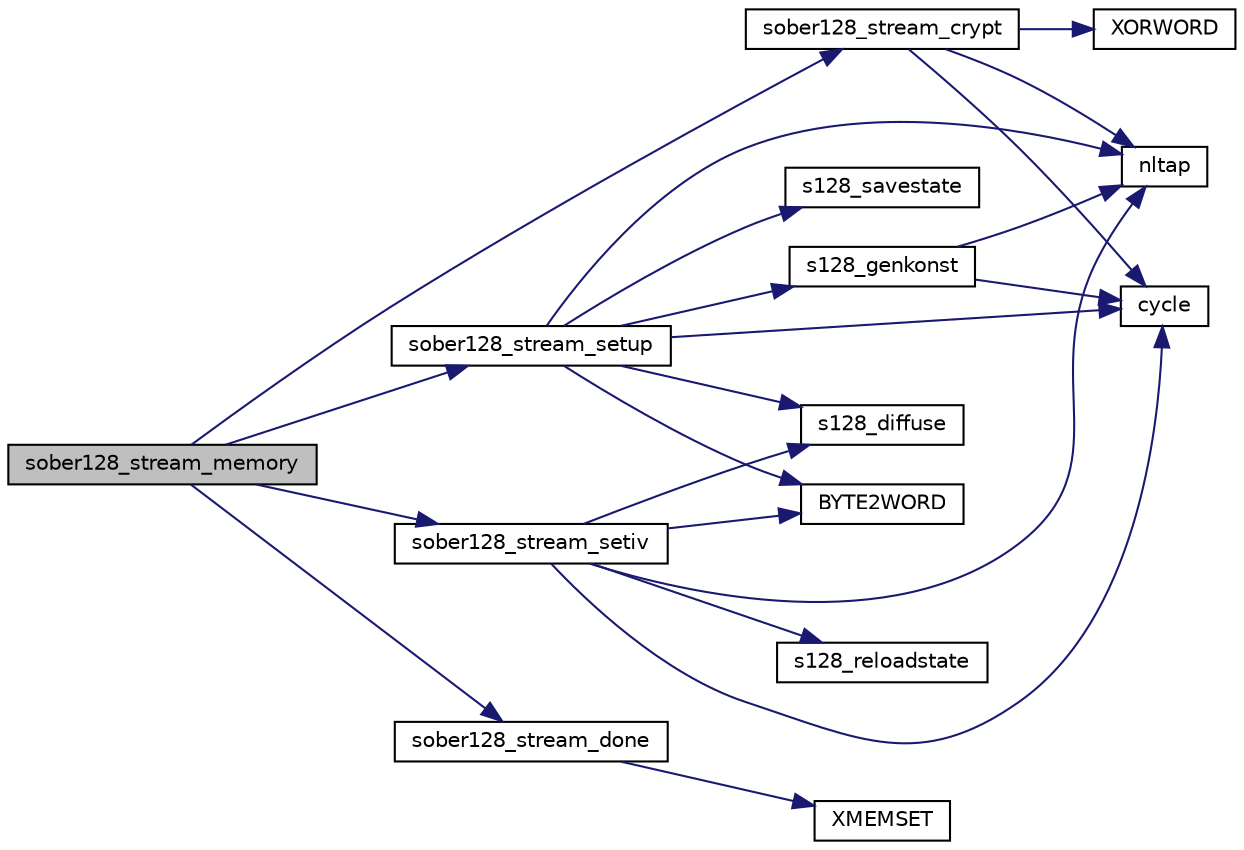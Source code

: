 digraph "sober128_stream_memory"
{
 // LATEX_PDF_SIZE
  edge [fontname="Helvetica",fontsize="10",labelfontname="Helvetica",labelfontsize="10"];
  node [fontname="Helvetica",fontsize="10",shape=record];
  rankdir="LR";
  Node0 [label="sober128_stream_memory",height=0.2,width=0.4,color="black", fillcolor="grey75", style="filled", fontcolor="black",tooltip="Encrypt (or decrypt) bytes of ciphertext (or plaintext) with SOBER128."];
  Node0 -> Node1 [color="midnightblue",fontsize="10",style="solid"];
  Node1 [label="sober128_stream_crypt",height=0.2,width=0.4,color="black", fillcolor="white", style="filled",URL="$sober128__stream_8c.html#ae518d65a1bd918959e0d52e3f7d963de",tooltip="Encrypt (or decrypt) bytes of ciphertext (or plaintext) with Sober128."];
  Node1 -> Node2 [color="midnightblue",fontsize="10",style="solid"];
  Node2 [label="cycle",height=0.2,width=0.4,color="black", fillcolor="white", style="filled",URL="$sober128__stream_8c.html#a5ee309e1f2da8afec6f25f826763f55d",tooltip=" "];
  Node1 -> Node3 [color="midnightblue",fontsize="10",style="solid"];
  Node3 [label="nltap",height=0.2,width=0.4,color="black", fillcolor="white", style="filled",URL="$sober128__stream_8c.html#aa40918d0bb77cd616f54d859fe3ceb34",tooltip=" "];
  Node1 -> Node4 [color="midnightblue",fontsize="10",style="solid"];
  Node4 [label="XORWORD",height=0.2,width=0.4,color="black", fillcolor="white", style="filled",URL="$sober128__stream_8c.html#a272d26d71ca3e6dd2b4282302c91e5bd",tooltip=" "];
  Node0 -> Node5 [color="midnightblue",fontsize="10",style="solid"];
  Node5 [label="sober128_stream_done",height=0.2,width=0.4,color="black", fillcolor="white", style="filled",URL="$sober128__stream_8c.html#a37c4a04830801bac9f4b432b4b45fb2d",tooltip="Terminate and clear Sober128 state."];
  Node5 -> Node6 [color="midnightblue",fontsize="10",style="solid"];
  Node6 [label="XMEMSET",height=0.2,width=0.4,color="black", fillcolor="white", style="filled",URL="$tomcrypt__cfg_8h.html#aa3c34a6f6c61de7da9258b5a30e32c2f",tooltip=" "];
  Node0 -> Node7 [color="midnightblue",fontsize="10",style="solid"];
  Node7 [label="sober128_stream_setiv",height=0.2,width=0.4,color="black", fillcolor="white", style="filled",URL="$sober128__stream_8c.html#aad93d7243d0b6e8bb46f8637c1dab891",tooltip="Set IV to the Sober128 state."];
  Node7 -> Node8 [color="midnightblue",fontsize="10",style="solid"];
  Node8 [label="BYTE2WORD",height=0.2,width=0.4,color="black", fillcolor="white", style="filled",URL="$sober128__stream_8c.html#ae7acc8746ffb536a618b77f0e2042807",tooltip=" "];
  Node7 -> Node2 [color="midnightblue",fontsize="10",style="solid"];
  Node7 -> Node3 [color="midnightblue",fontsize="10",style="solid"];
  Node7 -> Node9 [color="midnightblue",fontsize="10",style="solid"];
  Node9 [label="s128_diffuse",height=0.2,width=0.4,color="black", fillcolor="white", style="filled",URL="$sober128__stream_8c.html#a90d35fdc987c8472cc4390a3dc4c7777",tooltip=" "];
  Node7 -> Node10 [color="midnightblue",fontsize="10",style="solid"];
  Node10 [label="s128_reloadstate",height=0.2,width=0.4,color="black", fillcolor="white", style="filled",URL="$sober128__stream_8c.html#a658f8c5cee73aa58ecf24133861c084d",tooltip=" "];
  Node0 -> Node11 [color="midnightblue",fontsize="10",style="solid"];
  Node11 [label="sober128_stream_setup",height=0.2,width=0.4,color="black", fillcolor="white", style="filled",URL="$sober128__stream_8c.html#a0a1e7b2ff7cfbba83eee53e875ef8d6e",tooltip="Initialize an Sober128 context (only the key)"];
  Node11 -> Node8 [color="midnightblue",fontsize="10",style="solid"];
  Node11 -> Node2 [color="midnightblue",fontsize="10",style="solid"];
  Node11 -> Node3 [color="midnightblue",fontsize="10",style="solid"];
  Node11 -> Node9 [color="midnightblue",fontsize="10",style="solid"];
  Node11 -> Node12 [color="midnightblue",fontsize="10",style="solid"];
  Node12 [label="s128_genkonst",height=0.2,width=0.4,color="black", fillcolor="white", style="filled",URL="$sober128__stream_8c.html#afeb3cc1b4facd7436b991dc552ffb038",tooltip=" "];
  Node12 -> Node2 [color="midnightblue",fontsize="10",style="solid"];
  Node12 -> Node3 [color="midnightblue",fontsize="10",style="solid"];
  Node11 -> Node13 [color="midnightblue",fontsize="10",style="solid"];
  Node13 [label="s128_savestate",height=0.2,width=0.4,color="black", fillcolor="white", style="filled",URL="$sober128__stream_8c.html#a884ca93789ee73dea18768f55567bc67",tooltip=" "];
}
